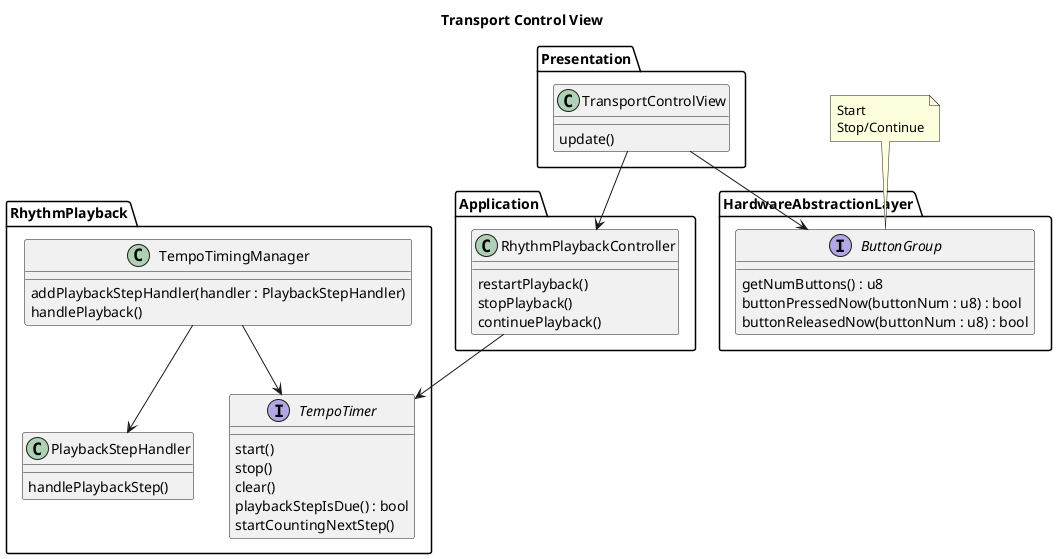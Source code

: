 @startuml

title Transport Control View

Package Presentation {
    Class TransportControlView {
        update()
    }
}

Package Application {
    Class RhythmPlaybackController {
	    restartPlayback()
	    stopPlayback()
	    continuePlayback()
    }
}

Package RhythmPlayback {
    Class TempoTimingManager {
	    addPlaybackStepHandler(handler : PlaybackStepHandler)
	    handlePlayback()
    }

    Interface TempoTimer {
        start()
        stop()
        clear()
        playbackStepIsDue() : bool
        startCountingNextStep()
    }

    Class PlaybackStepHandler {
        handlePlaybackStep()
    }
}

Package HardwareAbstractionLayer {
    Interface ButtonGroup {
        getNumButtons() : u8
        buttonPressedNow(buttonNum : u8) : bool
        buttonReleasedNow(buttonNum : u8) : bool
    }
}

TransportControlView --> RhythmPlaybackController
TransportControlView --> ButtonGroup

RhythmPlaybackController --> TempoTimer
TempoTimingManager --> TempoTimer
TempoTimingManager --> PlaybackStepHandler

ButtonGroup -[hidden]left- RhythmPlaybackController

note top of ButtonGroup
    Start
    Stop/Continue
end note

@enduml
